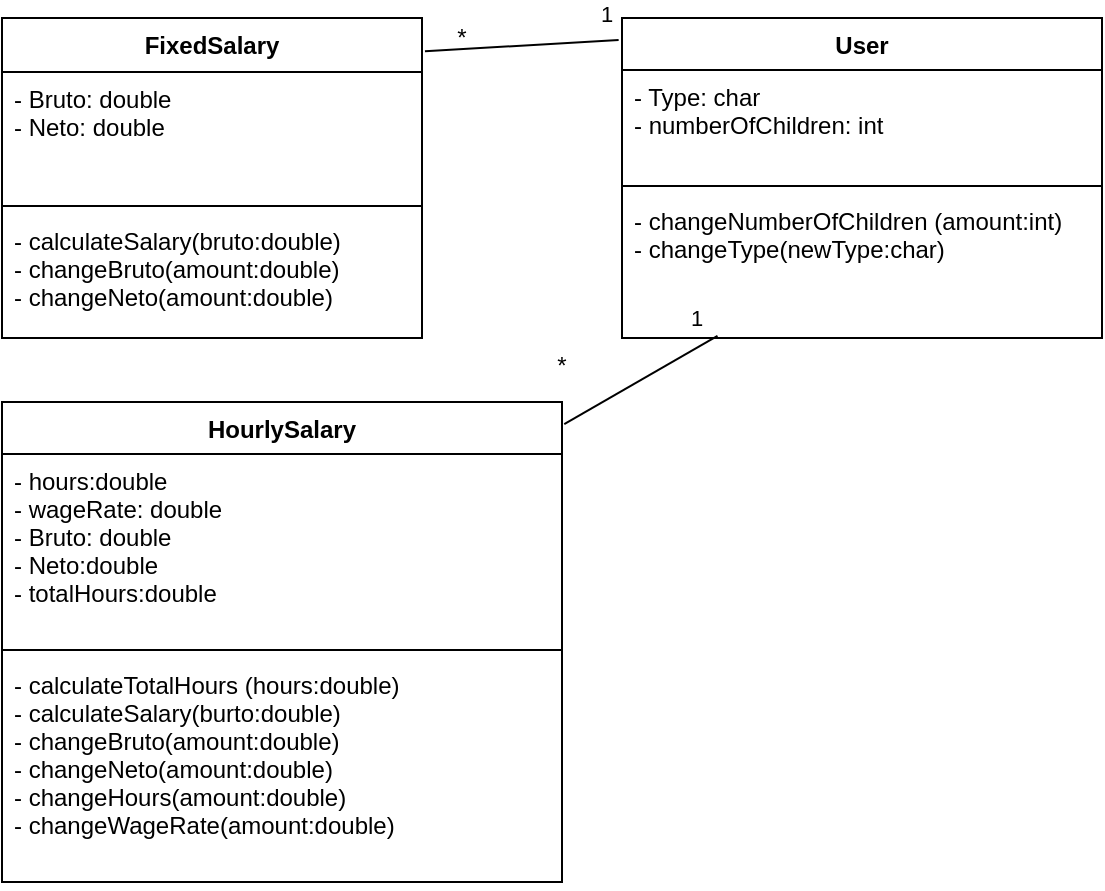 <mxfile version="10.5.5" type="github"><diagram id="uEVUQhxYYaAsfeXQP3OB" name="Page-1"><mxGraphModel dx="621" dy="536" grid="1" gridSize="10" guides="1" tooltips="1" connect="1" arrows="1" fold="1" page="1" pageScale="1" pageWidth="827" pageHeight="1169" math="0" shadow="0"><root><mxCell id="0"/><mxCell id="1" parent="0"/><mxCell id="OuQEdhxySsI5sdxnEuAX-6" value="FixedSalary" style="swimlane;fontStyle=1;align=center;verticalAlign=top;childLayout=stackLayout;horizontal=1;startSize=27;horizontalStack=0;resizeParent=1;resizeParentMax=0;resizeLast=0;collapsible=1;marginBottom=0;" parent="1" vertex="1"><mxGeometry x="10" y="48" width="210" height="160" as="geometry"/></mxCell><mxCell id="OuQEdhxySsI5sdxnEuAX-7" value="- Bruto: double&#10;- Neto: double&#10;&#10;" style="text;strokeColor=none;fillColor=none;align=left;verticalAlign=top;spacingLeft=4;spacingRight=4;overflow=hidden;rotatable=0;points=[[0,0.5],[1,0.5]];portConstraint=eastwest;" parent="OuQEdhxySsI5sdxnEuAX-6" vertex="1"><mxGeometry y="27" width="210" height="63" as="geometry"/></mxCell><mxCell id="OuQEdhxySsI5sdxnEuAX-8" value="" style="line;strokeWidth=1;fillColor=none;align=left;verticalAlign=middle;spacingTop=-1;spacingLeft=3;spacingRight=3;rotatable=0;labelPosition=right;points=[];portConstraint=eastwest;" parent="OuQEdhxySsI5sdxnEuAX-6" vertex="1"><mxGeometry y="90" width="210" height="8" as="geometry"/></mxCell><mxCell id="OuQEdhxySsI5sdxnEuAX-9" value="- calculateSalary(bruto:double)&#10;- changeBruto(amount:double)&#10;- changeNeto(amount:double)&#10;&#10;" style="text;strokeColor=none;fillColor=none;align=left;verticalAlign=top;spacingLeft=4;spacingRight=4;overflow=hidden;rotatable=0;points=[[0,0.5],[1,0.5]];portConstraint=eastwest;" parent="OuQEdhxySsI5sdxnEuAX-6" vertex="1"><mxGeometry y="98" width="210" height="62" as="geometry"/></mxCell><mxCell id="HsmfVUlUror4OWr0RUcN-1" value="User" style="swimlane;fontStyle=1;align=center;verticalAlign=top;childLayout=stackLayout;horizontal=1;startSize=26;horizontalStack=0;resizeParent=1;resizeParentMax=0;resizeLast=0;collapsible=1;marginBottom=0;" vertex="1" parent="1"><mxGeometry x="320" y="48" width="240" height="160" as="geometry"/></mxCell><mxCell id="HsmfVUlUror4OWr0RUcN-2" value="- Type: char&#10;- numberOfChildren: int&#10;" style="text;strokeColor=none;fillColor=none;align=left;verticalAlign=top;spacingLeft=4;spacingRight=4;overflow=hidden;rotatable=0;points=[[0,0.5],[1,0.5]];portConstraint=eastwest;" vertex="1" parent="HsmfVUlUror4OWr0RUcN-1"><mxGeometry y="26" width="240" height="54" as="geometry"/></mxCell><mxCell id="HsmfVUlUror4OWr0RUcN-3" value="" style="line;strokeWidth=1;fillColor=none;align=left;verticalAlign=middle;spacingTop=-1;spacingLeft=3;spacingRight=3;rotatable=0;labelPosition=right;points=[];portConstraint=eastwest;" vertex="1" parent="HsmfVUlUror4OWr0RUcN-1"><mxGeometry y="80" width="240" height="8" as="geometry"/></mxCell><mxCell id="HsmfVUlUror4OWr0RUcN-4" value="- changeNumberOfChildren (amount:int)&#10;- changeType(newType:char)" style="text;strokeColor=none;fillColor=none;align=left;verticalAlign=top;spacingLeft=4;spacingRight=4;overflow=hidden;rotatable=0;points=[[0,0.5],[1,0.5]];portConstraint=eastwest;" vertex="1" parent="HsmfVUlUror4OWr0RUcN-1"><mxGeometry y="88" width="240" height="72" as="geometry"/></mxCell><mxCell id="HsmfVUlUror4OWr0RUcN-12" value="1" style="endArrow=none;html=1;entryX=1.007;entryY=0.104;entryDx=0;entryDy=0;exitX=-0.007;exitY=0.069;exitDx=0;exitDy=0;exitPerimeter=0;entryPerimeter=0;" edge="1" parent="1" source="HsmfVUlUror4OWr0RUcN-1" target="OuQEdhxySsI5sdxnEuAX-6"><mxGeometry x="-0.886" y="-13" width="50" height="50" relative="1" as="geometry"><mxPoint x="10" y="290" as="sourcePoint"/><mxPoint x="60" y="240" as="targetPoint"/><mxPoint as="offset"/></mxGeometry></mxCell><mxCell id="HsmfVUlUror4OWr0RUcN-13" value="*" style="text;html=1;strokeColor=none;fillColor=none;align=center;verticalAlign=middle;whiteSpace=wrap;rounded=0;" vertex="1" parent="1"><mxGeometry x="220" y="48" width="40" height="20" as="geometry"/></mxCell><mxCell id="HsmfVUlUror4OWr0RUcN-14" value="HourlySalary" style="swimlane;fontStyle=1;align=center;verticalAlign=top;childLayout=stackLayout;horizontal=1;startSize=26;horizontalStack=0;resizeParent=1;resizeParentMax=0;resizeLast=0;collapsible=1;marginBottom=0;" vertex="1" parent="1"><mxGeometry x="10" y="240" width="280" height="240" as="geometry"/></mxCell><mxCell id="HsmfVUlUror4OWr0RUcN-15" value="- hours:double&#10;- wageRate: double&#10;- Bruto: double&#10;- Neto:double&#10;- totalHours:double&#10;" style="text;strokeColor=none;fillColor=none;align=left;verticalAlign=top;spacingLeft=4;spacingRight=4;overflow=hidden;rotatable=0;points=[[0,0.5],[1,0.5]];portConstraint=eastwest;" vertex="1" parent="HsmfVUlUror4OWr0RUcN-14"><mxGeometry y="26" width="280" height="94" as="geometry"/></mxCell><mxCell id="HsmfVUlUror4OWr0RUcN-16" value="" style="line;strokeWidth=1;fillColor=none;align=left;verticalAlign=middle;spacingTop=-1;spacingLeft=3;spacingRight=3;rotatable=0;labelPosition=right;points=[];portConstraint=eastwest;" vertex="1" parent="HsmfVUlUror4OWr0RUcN-14"><mxGeometry y="120" width="280" height="8" as="geometry"/></mxCell><mxCell id="HsmfVUlUror4OWr0RUcN-17" value="- calculateTotalHours (hours:double)&#10;- calculateSalary(burto:double)&#10;- changeBruto(amount:double)&#10;- changeNeto(amount:double)&#10;- changeHours(amount:double)&#10;- changeWageRate(amount:double)&#10;" style="text;strokeColor=none;fillColor=none;align=left;verticalAlign=top;spacingLeft=4;spacingRight=4;overflow=hidden;rotatable=0;points=[[0,0.5],[1,0.5]];portConstraint=eastwest;" vertex="1" parent="HsmfVUlUror4OWr0RUcN-14"><mxGeometry y="128" width="280" height="112" as="geometry"/></mxCell><mxCell id="HsmfVUlUror4OWr0RUcN-18" value="1" style="endArrow=none;html=1;entryX=1.004;entryY=0.046;entryDx=0;entryDy=0;entryPerimeter=0;exitX=0.199;exitY=0.986;exitDx=0;exitDy=0;exitPerimeter=0;" edge="1" parent="1" source="HsmfVUlUror4OWr0RUcN-4" target="HsmfVUlUror4OWr0RUcN-14"><mxGeometry x="-0.886" y="-13" width="50" height="50" relative="1" as="geometry"><mxPoint x="320" y="60" as="sourcePoint"/><mxPoint x="231" y="75" as="targetPoint"/><mxPoint as="offset"/></mxGeometry></mxCell><mxCell id="HsmfVUlUror4OWr0RUcN-19" value="*" style="text;html=1;strokeColor=none;fillColor=none;align=center;verticalAlign=middle;whiteSpace=wrap;rounded=0;" vertex="1" parent="1"><mxGeometry x="270" y="212" width="40" height="20" as="geometry"/></mxCell></root></mxGraphModel></diagram></mxfile>